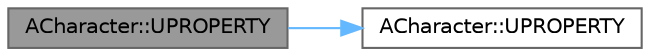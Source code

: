 digraph "ACharacter::UPROPERTY"
{
 // INTERACTIVE_SVG=YES
 // LATEX_PDF_SIZE
  bgcolor="transparent";
  edge [fontname=Helvetica,fontsize=10,labelfontname=Helvetica,labelfontsize=10];
  node [fontname=Helvetica,fontsize=10,shape=box,height=0.2,width=0.4];
  rankdir="LR";
  Node1 [id="Node000001",label="ACharacter::UPROPERTY",height=0.2,width=0.4,color="gray40", fillcolor="grey60", style="filled", fontcolor="black",tooltip="The CapsuleComponent being used for movement collision (by CharacterMovement)."];
  Node1 -> Node2 [id="edge1_Node000001_Node000002",color="steelblue1",style="solid",tooltip=" "];
  Node2 [id="Node000002",label="ACharacter::UPROPERTY",height=0.2,width=0.4,color="grey40", fillcolor="white", style="filled",URL="$df/d70/classACharacter.html#af88dcb65f7fcedca07c9dff82b1aa364",tooltip="The main skeletal mesh associated with this Character (optional sub-object)."];
}
